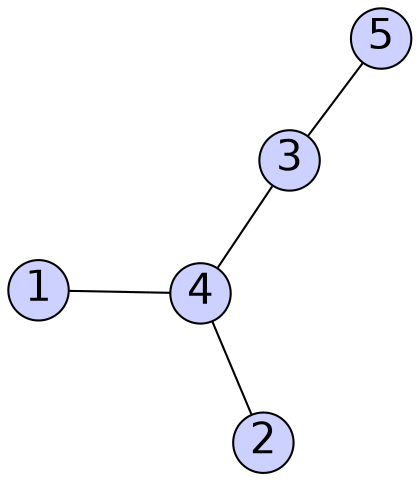 graph G { 
layout=neato; 
size="10,5"; 
node [fontname="Helvetica", fontsize=20, shape = circle, width=0.4, fixedsize=true, style="filled", fillcolor="0.650 0.200 1.000"]; 
1 -- 4 [fontsize=9, fontname="Helvetica"]; 
2 -- 4 [fontsize=9, fontname="Helvetica"]; 
3 -- 4 [fontsize=9, fontname="Helvetica"]; 
3 -- 5 [fontsize=9, fontname="Helvetica"]; 
}